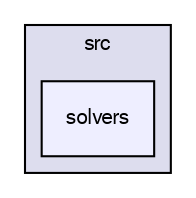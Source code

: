 digraph "solvers" {
  compound=true
  node [ fontsize="10", fontname="FreeSans"];
  edge [ labelfontsize="10", labelfontname="FreeSans"];
  subgraph clusterdir_68267d1309a1af8e8297ef4c3efbcdba {
    graph [ bgcolor="#ddddee", pencolor="black", label="src" fontname="FreeSans", fontsize="10", URL="dir_68267d1309a1af8e8297ef4c3efbcdba.html"]
  dir_19373f467389307dc54ab8a6e9e19559 [shape=box, label="solvers", style="filled", fillcolor="#eeeeff", pencolor="black", URL="dir_19373f467389307dc54ab8a6e9e19559.html"];
  }
}
